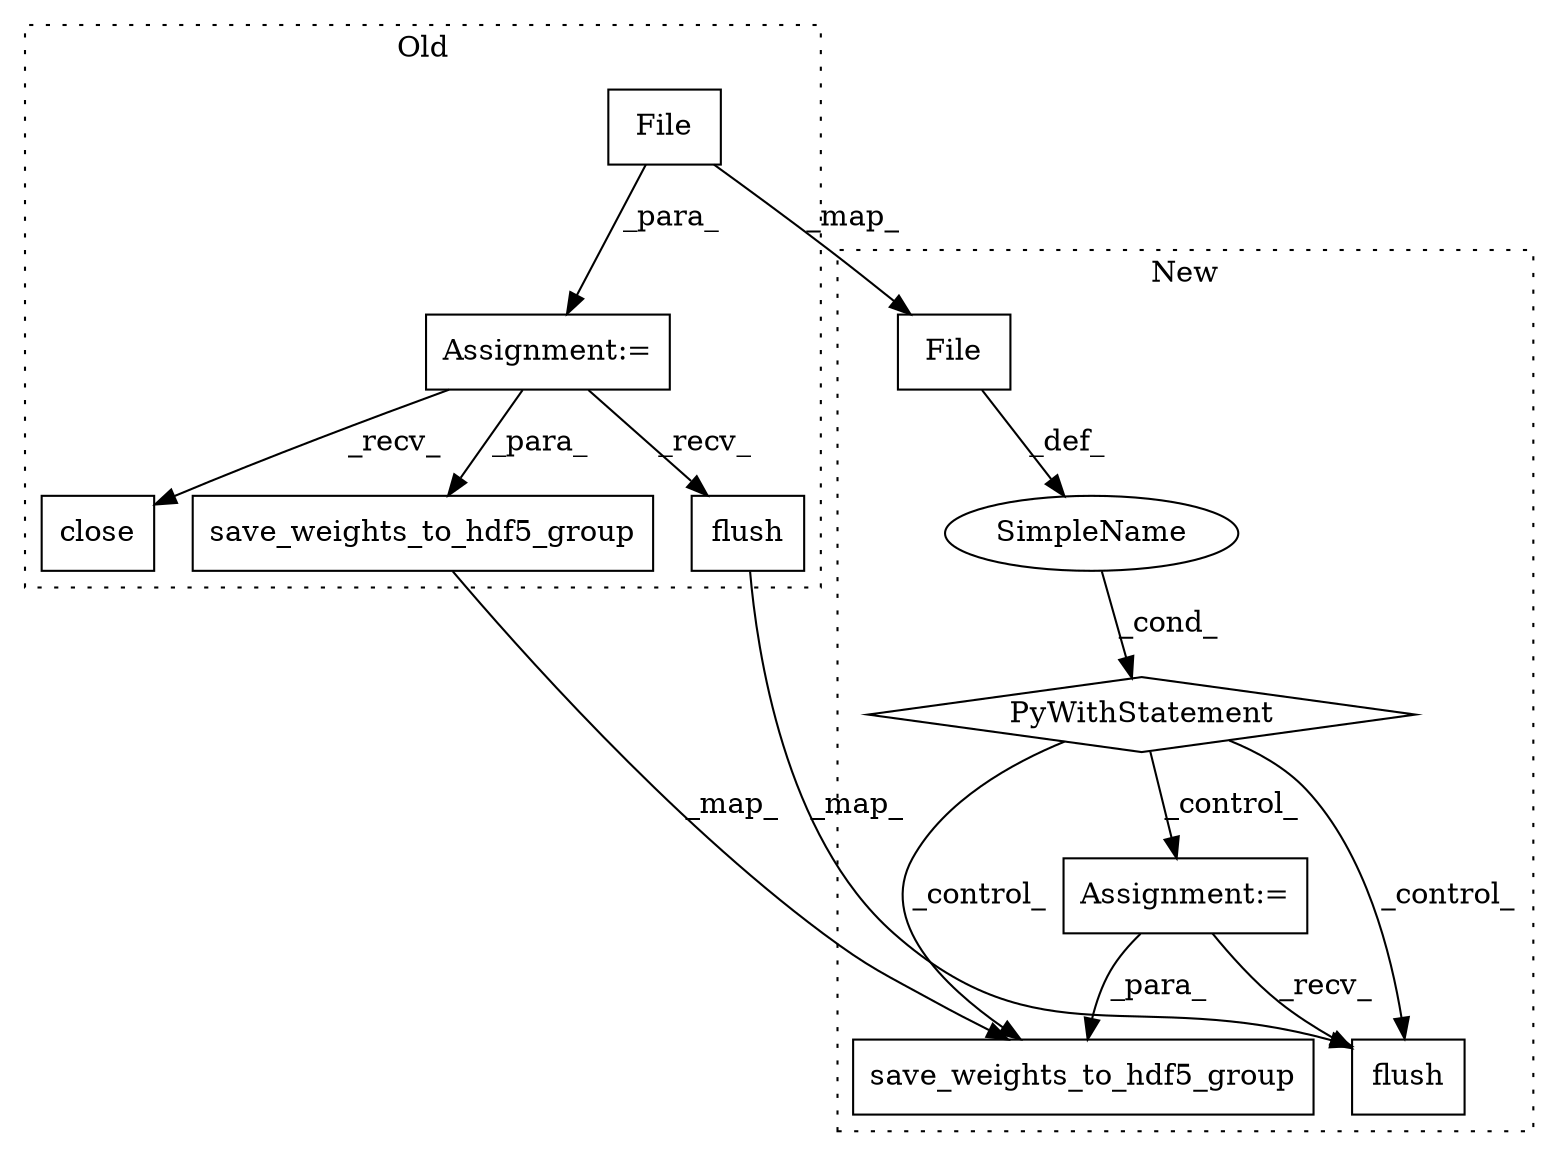 digraph G {
subgraph cluster0 {
1 [label="File" a="32" s="21167,21184" l="5,1" shape="box"];
3 [label="Assignment:=" a="7" s="21161" l="1" shape="box"];
7 [label="close" a="32" s="21259" l="7" shape="box"];
8 [label="flush" a="32" s="21244" l="7" shape="box"];
10 [label="save_weights_to_hdf5_group" a="32" s="21200,21235" l="27,1" shape="box"];
label = "Old";
style="dotted";
}
subgraph cluster1 {
2 [label="File" a="32" s="21181,21198" l="5,1" shape="box"];
4 [label="PyWithStatement" a="104" s="21166,21199" l="10,2" shape="diamond"];
5 [label="Assignment:=" a="7" s="21213" l="1" shape="box"];
6 [label="SimpleName" a="42" s="" l="" shape="ellipse"];
9 [label="flush" a="32" s="21277" l="7" shape="box"];
11 [label="save_weights_to_hdf5_group" a="32" s="21231,21266" l="27,1" shape="box"];
label = "New";
style="dotted";
}
1 -> 3 [label="_para_"];
1 -> 2 [label="_map_"];
2 -> 6 [label="_def_"];
3 -> 8 [label="_recv_"];
3 -> 10 [label="_para_"];
3 -> 7 [label="_recv_"];
4 -> 11 [label="_control_"];
4 -> 9 [label="_control_"];
4 -> 5 [label="_control_"];
5 -> 9 [label="_recv_"];
5 -> 11 [label="_para_"];
6 -> 4 [label="_cond_"];
8 -> 9 [label="_map_"];
10 -> 11 [label="_map_"];
}